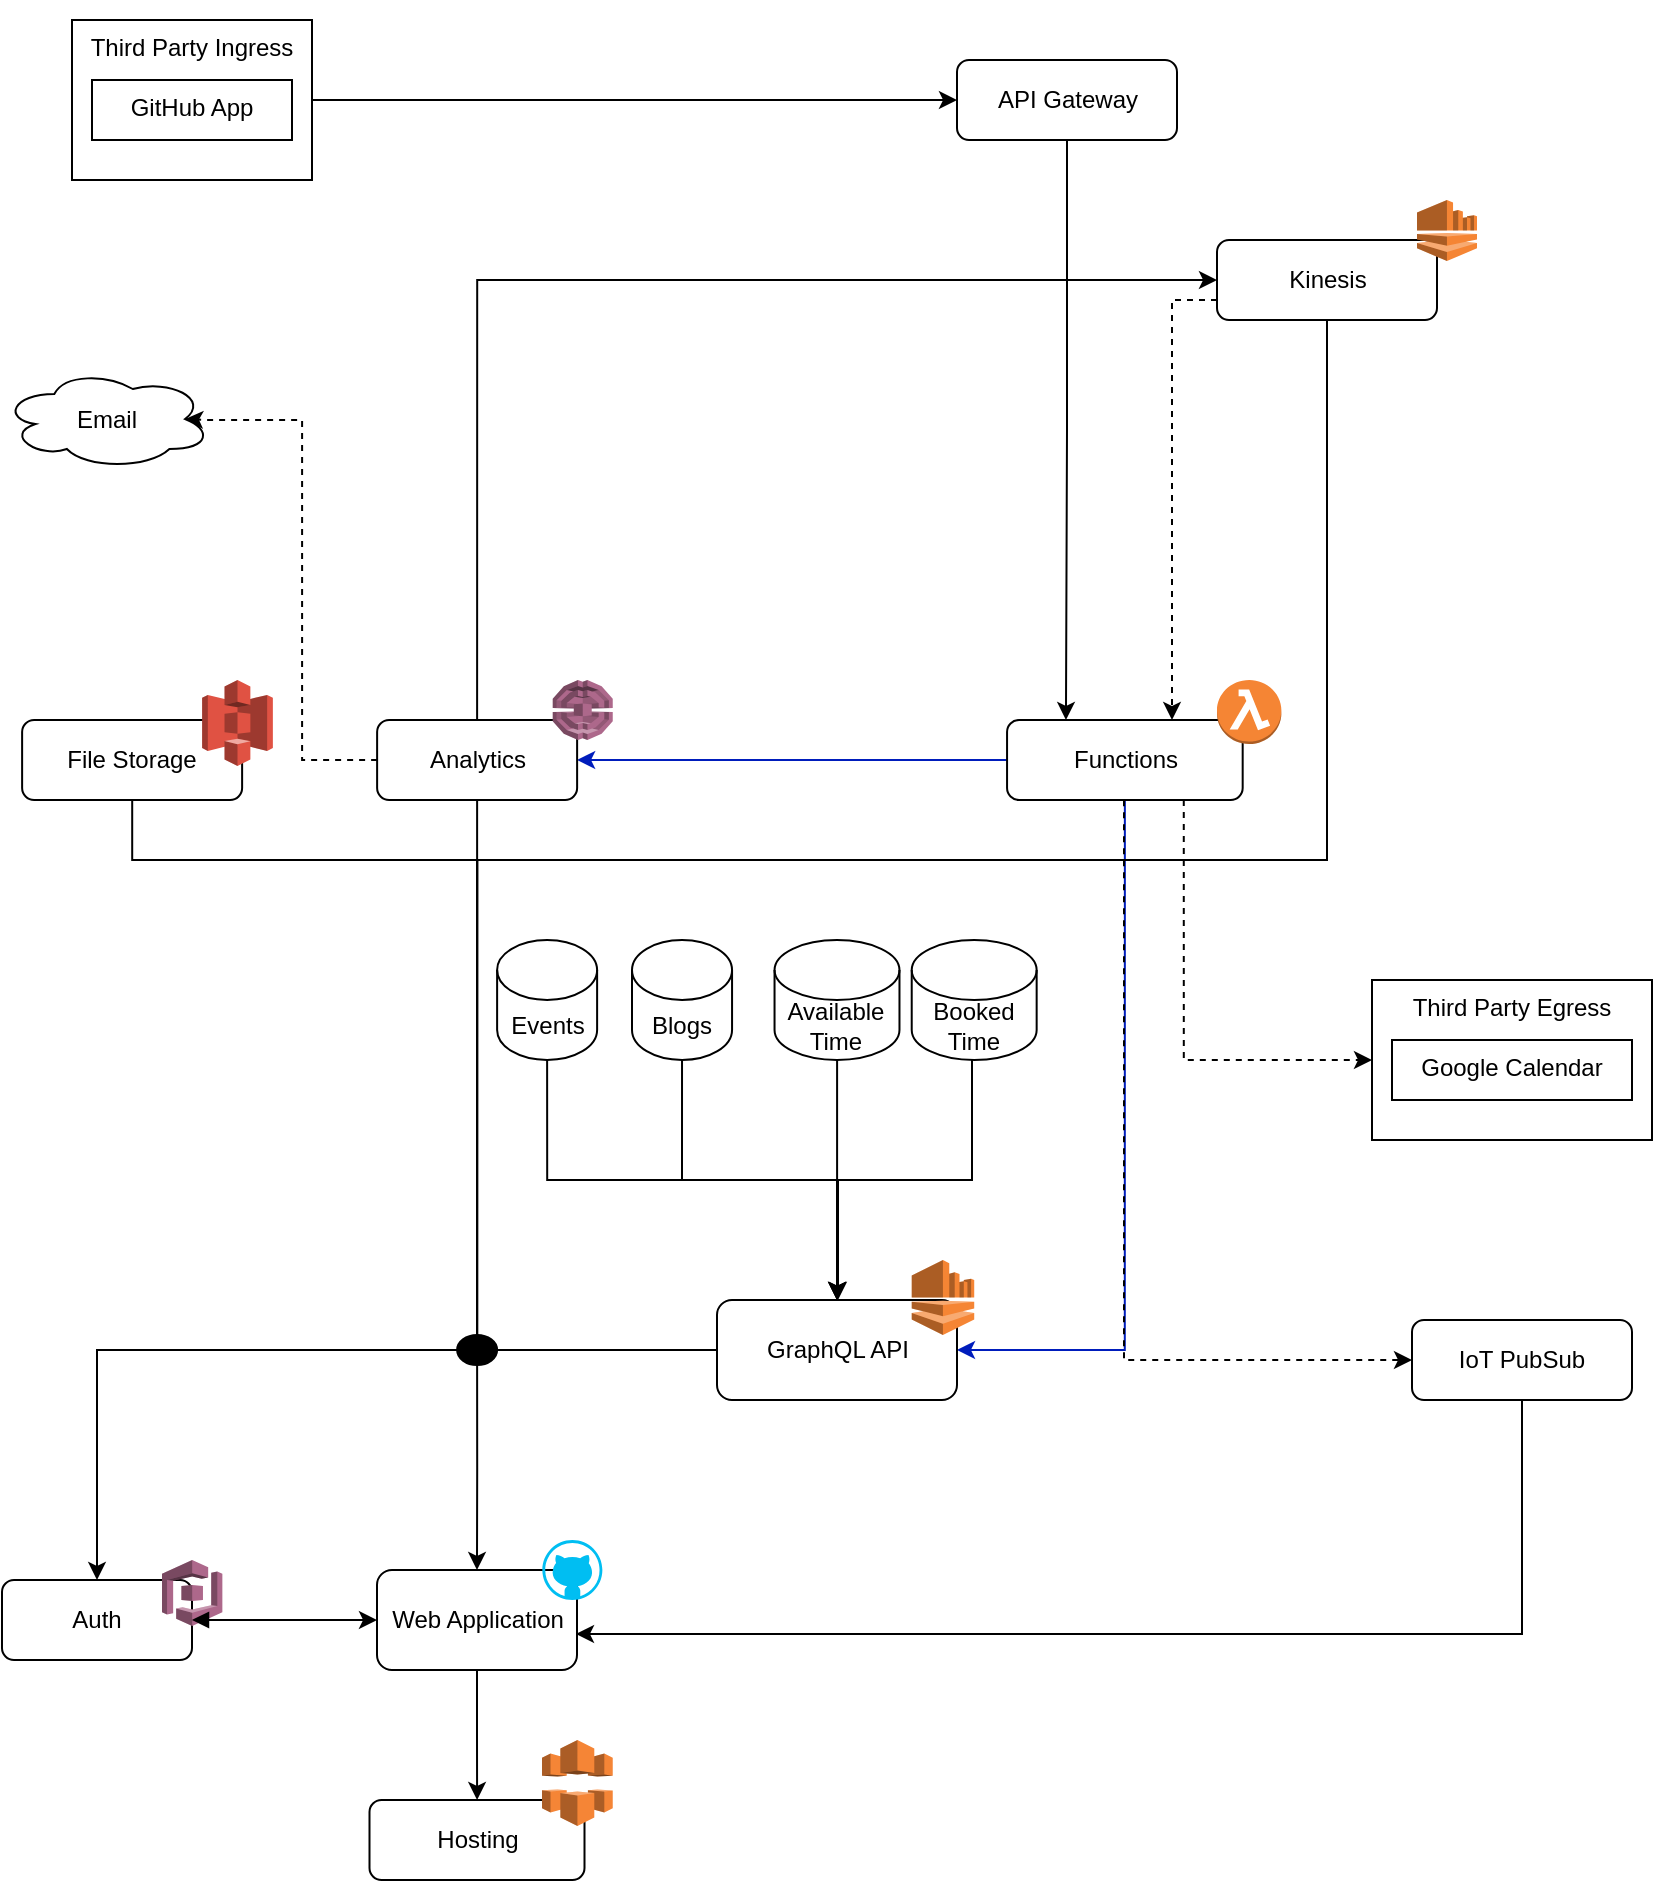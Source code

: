 <mxfile version="15.2.9" type="google"><diagram id="1JySIwQw2mA88cgI5saR" name="Page-1"><mxGraphModel dx="1429" dy="1104" grid="1" gridSize="10" guides="1" tooltips="1" connect="1" arrows="1" fold="1" page="1" pageScale="1" pageWidth="850" pageHeight="1100" math="0" shadow="0"><root><mxCell id="0"/><mxCell id="1" parent="0"/><mxCell id="sKESzDODPC0slYuGFusg-61" style="edgeStyle=orthogonalEdgeStyle;rounded=0;orthogonalLoop=1;jettySize=auto;html=1;entryX=1;entryY=0.5;entryDx=0;entryDy=0;startArrow=none;startFill=0;exitX=0.5;exitY=1;exitDx=0;exitDy=0;fillColor=#0050ef;strokeColor=#001DBC;" parent="1" source="sKESzDODPC0slYuGFusg-41" target="sKESzDODPC0slYuGFusg-58" edge="1"><mxGeometry relative="1" as="geometry"/></mxCell><mxCell id="sKESzDODPC0slYuGFusg-90" style="edgeStyle=orthogonalEdgeStyle;rounded=0;orthogonalLoop=1;jettySize=auto;html=1;entryX=1;entryY=0.5;entryDx=0;entryDy=0;startArrow=none;startFill=0;endArrow=classic;endFill=1;fillColor=#0050ef;strokeColor=#001DBC;" parent="1" source="sKESzDODPC0slYuGFusg-41" target="sKESzDODPC0slYuGFusg-4" edge="1"><mxGeometry relative="1" as="geometry"><mxPoint x="270.0" y="420" as="targetPoint"/></mxGeometry></mxCell><mxCell id="sKESzDODPC0slYuGFusg-104" style="edgeStyle=orthogonalEdgeStyle;rounded=0;orthogonalLoop=1;jettySize=auto;html=1;exitX=0.75;exitY=1;exitDx=0;exitDy=0;entryX=0;entryY=0.5;entryDx=0;entryDy=0;dashed=1;startArrow=none;startFill=0;endArrow=classic;endFill=1;" parent="1" source="sKESzDODPC0slYuGFusg-41" target="sKESzDODPC0slYuGFusg-103" edge="1"><mxGeometry relative="1" as="geometry"/></mxCell><mxCell id="sKESzDODPC0slYuGFusg-40" value="" style="group" parent="1" vertex="1" connectable="0"><mxGeometry x="557.53" y="370" width="117.81" height="70" as="geometry"/></mxCell><mxCell id="sKESzDODPC0slYuGFusg-41" value="Functions" style="rounded=1;whiteSpace=wrap;html=1;" parent="sKESzDODPC0slYuGFusg-40" vertex="1"><mxGeometry x="-40" y="30" width="117.81" height="40" as="geometry"/></mxCell><mxCell id="sKESzDODPC0slYuGFusg-45" value="" style="outlineConnect=0;dashed=0;verticalLabelPosition=bottom;verticalAlign=top;align=center;html=1;shape=mxgraph.aws3.lambda_function;fillColor=#F58534;gradientColor=none;" parent="sKESzDODPC0slYuGFusg-40" vertex="1"><mxGeometry x="64.97" y="10" width="32.19" height="32" as="geometry"/></mxCell><mxCell id="sKESzDODPC0slYuGFusg-9" style="edgeStyle=orthogonalEdgeStyle;rounded=0;orthogonalLoop=1;jettySize=auto;html=1;" parent="1" source="sKESzDODPC0slYuGFusg-3" target="sKESzDODPC0slYuGFusg-6" edge="1"><mxGeometry relative="1" as="geometry"/></mxCell><mxCell id="sKESzDODPC0slYuGFusg-3" value="Web Application" style="rounded=1;whiteSpace=wrap;html=1;" parent="1" vertex="1"><mxGeometry x="202.5" y="825" width="100" height="50" as="geometry"/></mxCell><mxCell id="sKESzDODPC0slYuGFusg-6" value="Hosting" style="rounded=1;whiteSpace=wrap;html=1;" parent="1" vertex="1"><mxGeometry x="198.75" y="940" width="107.5" height="40" as="geometry"/></mxCell><mxCell id="sKESzDODPC0slYuGFusg-7" value="" style="verticalLabelPosition=bottom;html=1;verticalAlign=top;align=center;strokeColor=none;fillColor=#00BEF2;shape=mxgraph.azure.github_code;pointerEvents=1;" parent="1" vertex="1"><mxGeometry x="285.18" y="810" width="30" height="30" as="geometry"/></mxCell><mxCell id="sKESzDODPC0slYuGFusg-27" value="" style="group" parent="1" vertex="1" connectable="0"><mxGeometry x="202.56" y="380" width="117.81" height="60" as="geometry"/></mxCell><mxCell id="sKESzDODPC0slYuGFusg-4" value="Analytics" style="rounded=1;whiteSpace=wrap;html=1;" parent="sKESzDODPC0slYuGFusg-27" vertex="1"><mxGeometry y="20" width="100" height="40" as="geometry"/></mxCell><mxCell id="sKESzDODPC0slYuGFusg-20" value="" style="outlineConnect=0;dashed=0;verticalLabelPosition=bottom;verticalAlign=top;align=center;html=1;shape=mxgraph.aws3.pinpoint;fillColor=#AD688B;gradientColor=none;" parent="sKESzDODPC0slYuGFusg-27" vertex="1"><mxGeometry x="87.81" width="30" height="30" as="geometry"/></mxCell><mxCell id="sKESzDODPC0slYuGFusg-29" value="" style="group" parent="1" vertex="1" connectable="0"><mxGeometry x="25.06" y="380" width="125.37" height="60" as="geometry"/></mxCell><mxCell id="sKESzDODPC0slYuGFusg-2" value="File Storage" style="rounded=1;whiteSpace=wrap;html=1;" parent="sKESzDODPC0slYuGFusg-29" vertex="1"><mxGeometry y="20" width="110" height="40" as="geometry"/></mxCell><mxCell id="sKESzDODPC0slYuGFusg-21" value="" style="outlineConnect=0;dashed=0;verticalLabelPosition=bottom;verticalAlign=top;align=center;html=1;shape=mxgraph.aws3.s3;fillColor=#E05243;gradientColor=none;" parent="sKESzDODPC0slYuGFusg-29" vertex="1"><mxGeometry x="90" width="35.37" height="43" as="geometry"/></mxCell><mxCell id="sKESzDODPC0slYuGFusg-32" value="" style="outlineConnect=0;dashed=0;verticalLabelPosition=bottom;verticalAlign=top;align=center;html=1;shape=mxgraph.aws3.cloudfront;fillColor=#F58536;gradientColor=none;" parent="1" vertex="1"><mxGeometry x="285" y="910" width="35.37" height="43" as="geometry"/></mxCell><mxCell id="sKESzDODPC0slYuGFusg-64" style="edgeStyle=orthogonalEdgeStyle;rounded=0;orthogonalLoop=1;jettySize=auto;html=1;entryX=0.5;entryY=0;entryDx=0;entryDy=0;startArrow=none;startFill=0;endArrow=none;endFill=0;exitX=0.5;exitY=1;exitDx=0;exitDy=0;" parent="1" source="sKESzDODPC0slYuGFusg-47" target="sKESzDODPC0slYuGFusg-76" edge="1"><mxGeometry relative="1" as="geometry"><mxPoint x="267.56" y="555" as="targetPoint"/><Array as="points"><mxPoint x="678" y="470"/><mxPoint x="253" y="470"/></Array></mxGeometry></mxCell><mxCell id="sKESzDODPC0slYuGFusg-54" style="edgeStyle=orthogonalEdgeStyle;rounded=0;orthogonalLoop=1;jettySize=auto;html=1;entryX=0;entryY=0.5;entryDx=0;entryDy=0;startArrow=none;startFill=0;exitX=0.5;exitY=0;exitDx=0;exitDy=0;" parent="1" source="sKESzDODPC0slYuGFusg-4" target="sKESzDODPC0slYuGFusg-47" edge="1"><mxGeometry relative="1" as="geometry"/></mxCell><mxCell id="sKESzDODPC0slYuGFusg-80" style="edgeStyle=orthogonalEdgeStyle;rounded=0;orthogonalLoop=1;jettySize=auto;html=1;entryX=1;entryY=0.5;entryDx=0;entryDy=0;startArrow=none;startFill=0;endArrow=none;endFill=0;" parent="1" source="sKESzDODPC0slYuGFusg-58" target="sKESzDODPC0slYuGFusg-76" edge="1"><mxGeometry relative="1" as="geometry"/></mxCell><mxCell id="sKESzDODPC0slYuGFusg-58" value="GraphQL API" style="rounded=1;whiteSpace=wrap;html=1;" parent="1" vertex="1"><mxGeometry x="372.5" y="690" width="120" height="50" as="geometry"/></mxCell><mxCell id="sKESzDODPC0slYuGFusg-66" value="" style="group" parent="1" vertex="1" connectable="0"><mxGeometry x="15" y="810" width="110.18" height="60" as="geometry"/></mxCell><mxCell id="sKESzDODPC0slYuGFusg-67" value="Auth" style="rounded=1;whiteSpace=wrap;html=1;" parent="sKESzDODPC0slYuGFusg-66" vertex="1"><mxGeometry y="20" width="95" height="40" as="geometry"/></mxCell><mxCell id="sKESzDODPC0slYuGFusg-68" value="" style="outlineConnect=0;dashed=0;verticalLabelPosition=bottom;verticalAlign=top;align=center;html=1;shape=mxgraph.aws3.cognito;fillColor=#AD688B;gradientColor=none;" parent="sKESzDODPC0slYuGFusg-66" vertex="1"><mxGeometry x="80" y="10" width="30.18" height="33" as="geometry"/></mxCell><mxCell id="sKESzDODPC0slYuGFusg-73" style="edgeStyle=orthogonalEdgeStyle;rounded=0;orthogonalLoop=1;jettySize=auto;html=1;entryX=0;entryY=0.5;entryDx=0;entryDy=0;startArrow=block;startFill=1;" parent="1" source="sKESzDODPC0slYuGFusg-67" target="sKESzDODPC0slYuGFusg-3" edge="1"><mxGeometry relative="1" as="geometry"/></mxCell><mxCell id="sKESzDODPC0slYuGFusg-86" style="edgeStyle=orthogonalEdgeStyle;rounded=0;orthogonalLoop=1;jettySize=auto;html=1;entryX=0.5;entryY=0;entryDx=0;entryDy=0;startArrow=none;startFill=0;endArrow=classic;endFill=1;" parent="1" source="sKESzDODPC0slYuGFusg-76" target="sKESzDODPC0slYuGFusg-3" edge="1"><mxGeometry relative="1" as="geometry"/></mxCell><mxCell id="sKESzDODPC0slYuGFusg-87" style="edgeStyle=orthogonalEdgeStyle;rounded=0;orthogonalLoop=1;jettySize=auto;html=1;entryX=0.5;entryY=0;entryDx=0;entryDy=0;startArrow=none;startFill=0;endArrow=classic;endFill=1;" parent="1" source="sKESzDODPC0slYuGFusg-76" target="sKESzDODPC0slYuGFusg-67" edge="1"><mxGeometry relative="1" as="geometry"/></mxCell><mxCell id="sKESzDODPC0slYuGFusg-76" value="" style="ellipse;whiteSpace=wrap;html=1;fillColor=#000000;" parent="1" vertex="1"><mxGeometry x="242.56" y="707.5" width="20" height="15" as="geometry"/></mxCell><mxCell id="sKESzDODPC0slYuGFusg-77" value="" style="group" parent="1" vertex="1" connectable="0"><mxGeometry x="622.5" y="130" width="130" height="70" as="geometry"/></mxCell><mxCell id="sKESzDODPC0slYuGFusg-47" value="Kinesis" style="rounded=1;whiteSpace=wrap;html=1;" parent="sKESzDODPC0slYuGFusg-77" vertex="1"><mxGeometry y="30" width="110" height="40" as="geometry"/></mxCell><mxCell id="sKESzDODPC0slYuGFusg-65" value="" style="outlineConnect=0;dashed=0;verticalLabelPosition=bottom;verticalAlign=top;align=center;html=1;shape=mxgraph.aws3.kinesis;fillColor=#F58534;gradientColor=none;" parent="sKESzDODPC0slYuGFusg-77" vertex="1"><mxGeometry x="100" y="10" width="30" height="30.5" as="geometry"/></mxCell><mxCell id="sKESzDODPC0slYuGFusg-100" style="edgeStyle=orthogonalEdgeStyle;rounded=0;orthogonalLoop=1;jettySize=auto;html=1;entryX=0.5;entryY=0;entryDx=0;entryDy=0;startArrow=none;startFill=0;endArrow=classic;endFill=1;exitX=0.5;exitY=1;exitDx=0;exitDy=0;exitPerimeter=0;" parent="1" source="sKESzDODPC0slYuGFusg-78" target="sKESzDODPC0slYuGFusg-58" edge="1"><mxGeometry relative="1" as="geometry"><Array as="points"><mxPoint x="355" y="630"/><mxPoint x="433" y="630"/></Array></mxGeometry></mxCell><mxCell id="sKESzDODPC0slYuGFusg-78" value="Blogs" style="shape=cylinder3;whiteSpace=wrap;html=1;boundedLbl=1;backgroundOutline=1;size=15;" parent="1" vertex="1"><mxGeometry x="330" y="510" width="50.03" height="60" as="geometry"/></mxCell><mxCell id="sKESzDODPC0slYuGFusg-82" style="edgeStyle=orthogonalEdgeStyle;rounded=0;orthogonalLoop=1;jettySize=auto;html=1;entryX=0.5;entryY=0;entryDx=0;entryDy=0;startArrow=none;startFill=0;endArrow=none;endFill=0;" parent="1" source="sKESzDODPC0slYuGFusg-2" target="sKESzDODPC0slYuGFusg-76" edge="1"><mxGeometry relative="1" as="geometry"><Array as="points"><mxPoint x="80.06" y="470"/><mxPoint x="253.06" y="470"/></Array></mxGeometry></mxCell><mxCell id="sKESzDODPC0slYuGFusg-84" style="edgeStyle=orthogonalEdgeStyle;rounded=0;orthogonalLoop=1;jettySize=auto;html=1;entryX=0.5;entryY=0;entryDx=0;entryDy=0;startArrow=none;startFill=0;endArrow=none;endFill=0;" parent="1" source="sKESzDODPC0slYuGFusg-4" target="sKESzDODPC0slYuGFusg-76" edge="1"><mxGeometry relative="1" as="geometry"/></mxCell><mxCell id="sKESzDODPC0slYuGFusg-91" style="edgeStyle=orthogonalEdgeStyle;rounded=0;orthogonalLoop=1;jettySize=auto;html=1;exitX=0;exitY=0.5;exitDx=0;exitDy=0;startArrow=none;startFill=0;endArrow=classic;endFill=1;entryX=0.875;entryY=0.5;entryDx=0;entryDy=0;entryPerimeter=0;dashed=1;" parent="1" source="sKESzDODPC0slYuGFusg-4" target="sKESzDODPC0slYuGFusg-92" edge="1"><mxGeometry relative="1" as="geometry"><mxPoint x="95.06" y="260" as="targetPoint"/><Array as="points"><mxPoint x="165.06" y="420"/><mxPoint x="165.06" y="250"/><mxPoint x="117.06" y="250"/></Array></mxGeometry></mxCell><mxCell id="sKESzDODPC0slYuGFusg-92" value="Email" style="ellipse;shape=cloud;whiteSpace=wrap;html=1;fillColor=#ffffff;" parent="1" vertex="1"><mxGeometry x="15.0" y="224.5" width="104.63" height="50" as="geometry"/></mxCell><mxCell id="sKESzDODPC0slYuGFusg-101" style="edgeStyle=orthogonalEdgeStyle;rounded=0;orthogonalLoop=1;jettySize=auto;html=1;entryX=0.5;entryY=0;entryDx=0;entryDy=0;startArrow=none;startFill=0;endArrow=classic;endFill=1;" parent="1" source="sKESzDODPC0slYuGFusg-94" target="sKESzDODPC0slYuGFusg-58" edge="1"><mxGeometry relative="1" as="geometry"/></mxCell><mxCell id="sKESzDODPC0slYuGFusg-94" value="Available Time" style="shape=cylinder3;whiteSpace=wrap;html=1;boundedLbl=1;backgroundOutline=1;size=15;fillColor=#ffffff;" parent="1" vertex="1"><mxGeometry x="401.27" y="510" width="62.47" height="60" as="geometry"/></mxCell><mxCell id="sKESzDODPC0slYuGFusg-99" style="edgeStyle=orthogonalEdgeStyle;rounded=0;orthogonalLoop=1;jettySize=auto;html=1;startArrow=none;startFill=0;endArrow=classic;endFill=1;" parent="1" source="sKESzDODPC0slYuGFusg-97" target="sKESzDODPC0slYuGFusg-58" edge="1"><mxGeometry relative="1" as="geometry"><Array as="points"><mxPoint x="500" y="630"/><mxPoint x="433" y="630"/></Array></mxGeometry></mxCell><mxCell id="sKESzDODPC0slYuGFusg-97" value="Booked Time" style="shape=cylinder3;whiteSpace=wrap;html=1;boundedLbl=1;backgroundOutline=1;size=15;fillColor=#ffffff;" parent="1" vertex="1"><mxGeometry x="469.86" y="510" width="62.47" height="60" as="geometry"/></mxCell><mxCell id="sKESzDODPC0slYuGFusg-103" value="Third Party Egress" style="rounded=0;whiteSpace=wrap;html=1;fillColor=#ffffff;verticalAlign=top;" parent="1" vertex="1"><mxGeometry x="700" y="530" width="140" height="80" as="geometry"/></mxCell><mxCell id="2VvnZxCOsJFV7gKtXtmo-8" style="edgeStyle=orthogonalEdgeStyle;rounded=0;orthogonalLoop=1;jettySize=auto;html=1;startArrow=none;startFill=0;endArrow=classic;endFill=1;" parent="1" source="sKESzDODPC0slYuGFusg-105" target="2VvnZxCOsJFV7gKtXtmo-6" edge="1"><mxGeometry relative="1" as="geometry"/></mxCell><mxCell id="sKESzDODPC0slYuGFusg-105" value="Third Party Ingress" style="rounded=0;whiteSpace=wrap;html=1;fillColor=#ffffff;verticalAlign=top;" parent="1" vertex="1"><mxGeometry x="50" y="50" width="120" height="80" as="geometry"/></mxCell><mxCell id="2VvnZxCOsJFV7gKtXtmo-2" style="edgeStyle=orthogonalEdgeStyle;rounded=0;orthogonalLoop=1;jettySize=auto;html=1;exitX=0.5;exitY=1;exitDx=0;exitDy=0;exitPerimeter=0;entryX=0.5;entryY=0;entryDx=0;entryDy=0;startArrow=none;startFill=0;endArrow=classic;endFill=1;" parent="1" source="sKESzDODPC0slYuGFusg-52" target="sKESzDODPC0slYuGFusg-58" edge="1"><mxGeometry relative="1" as="geometry"/></mxCell><mxCell id="sKESzDODPC0slYuGFusg-52" value="Events" style="shape=cylinder3;whiteSpace=wrap;html=1;boundedLbl=1;backgroundOutline=1;size=15;" parent="1" vertex="1"><mxGeometry x="262.56" y="510" width="50" height="60" as="geometry"/></mxCell><mxCell id="sKESzDODPC0slYuGFusg-109" value="" style="outlineConnect=0;dashed=0;verticalLabelPosition=bottom;verticalAlign=top;align=center;html=1;shape=mxgraph.aws3.kinesis;fillColor=#F58534;gradientColor=none;" parent="1" vertex="1"><mxGeometry x="469.86" y="670" width="31.25" height="37.5" as="geometry"/></mxCell><mxCell id="2VvnZxCOsJFV7gKtXtmo-1" style="edgeStyle=orthogonalEdgeStyle;rounded=0;orthogonalLoop=1;jettySize=auto;html=1;dashed=1;exitX=0;exitY=0.75;exitDx=0;exitDy=0;" parent="1" source="sKESzDODPC0slYuGFusg-47" edge="1"><mxGeometry relative="1" as="geometry"><mxPoint x="650.44" y="200" as="sourcePoint"/><mxPoint x="600" y="400" as="targetPoint"/><Array as="points"><mxPoint x="600" y="190"/></Array></mxGeometry></mxCell><mxCell id="2VvnZxCOsJFV7gKtXtmo-3" value="GitHub App" style="rounded=0;whiteSpace=wrap;html=1;verticalAlign=top;" parent="1" vertex="1"><mxGeometry x="60.0" y="80" width="100" height="30" as="geometry"/></mxCell><mxCell id="2VvnZxCOsJFV7gKtXtmo-4" value="Google Calendar" style="rounded=0;whiteSpace=wrap;html=1;verticalAlign=top;" parent="1" vertex="1"><mxGeometry x="710" y="560" width="120" height="30" as="geometry"/></mxCell><mxCell id="2VvnZxCOsJFV7gKtXtmo-5" value="" style="group" parent="1" vertex="1" connectable="0"><mxGeometry x="492.5" y="40" width="130" height="70" as="geometry"/></mxCell><mxCell id="2VvnZxCOsJFV7gKtXtmo-6" value="API Gateway" style="rounded=1;whiteSpace=wrap;html=1;" parent="2VvnZxCOsJFV7gKtXtmo-5" vertex="1"><mxGeometry y="30" width="110" height="40" as="geometry"/></mxCell><mxCell id="2VvnZxCOsJFV7gKtXtmo-10" style="edgeStyle=orthogonalEdgeStyle;rounded=0;orthogonalLoop=1;jettySize=auto;html=1;exitX=0.5;exitY=1;exitDx=0;exitDy=0;entryX=0.25;entryY=0;entryDx=0;entryDy=0;startArrow=none;startFill=0;endArrow=classic;endFill=1;" parent="1" source="2VvnZxCOsJFV7gKtXtmo-6" target="sKESzDODPC0slYuGFusg-41" edge="1"><mxGeometry relative="1" as="geometry"/></mxCell><mxCell id="2VvnZxCOsJFV7gKtXtmo-12" value="" style="group" parent="1" vertex="1" connectable="0"><mxGeometry x="720" y="670" width="130" height="70" as="geometry"/></mxCell><mxCell id="2VvnZxCOsJFV7gKtXtmo-13" value="IoT PubSub" style="rounded=1;whiteSpace=wrap;html=1;" parent="2VvnZxCOsJFV7gKtXtmo-12" vertex="1"><mxGeometry y="30" width="110" height="40" as="geometry"/></mxCell><mxCell id="2VvnZxCOsJFV7gKtXtmo-14" style="edgeStyle=orthogonalEdgeStyle;rounded=0;orthogonalLoop=1;jettySize=auto;html=1;exitX=0.75;exitY=1;exitDx=0;exitDy=0;entryX=0;entryY=0.5;entryDx=0;entryDy=0;startArrow=none;startFill=0;endArrow=classic;endFill=1;dashed=1;" parent="1" source="sKESzDODPC0slYuGFusg-41" target="2VvnZxCOsJFV7gKtXtmo-13" edge="1"><mxGeometry relative="1" as="geometry"><Array as="points"><mxPoint x="576" y="440"/><mxPoint x="576" y="720"/></Array></mxGeometry></mxCell><mxCell id="2VvnZxCOsJFV7gKtXtmo-15" style="edgeStyle=orthogonalEdgeStyle;rounded=0;orthogonalLoop=1;jettySize=auto;html=1;exitX=0.5;exitY=1;exitDx=0;exitDy=0;entryX=0.995;entryY=0.64;entryDx=0;entryDy=0;entryPerimeter=0;startArrow=none;startFill=0;endArrow=classic;endFill=1;" parent="1" source="2VvnZxCOsJFV7gKtXtmo-13" target="sKESzDODPC0slYuGFusg-3" edge="1"><mxGeometry relative="1" as="geometry"/></mxCell></root></mxGraphModel></diagram></mxfile>